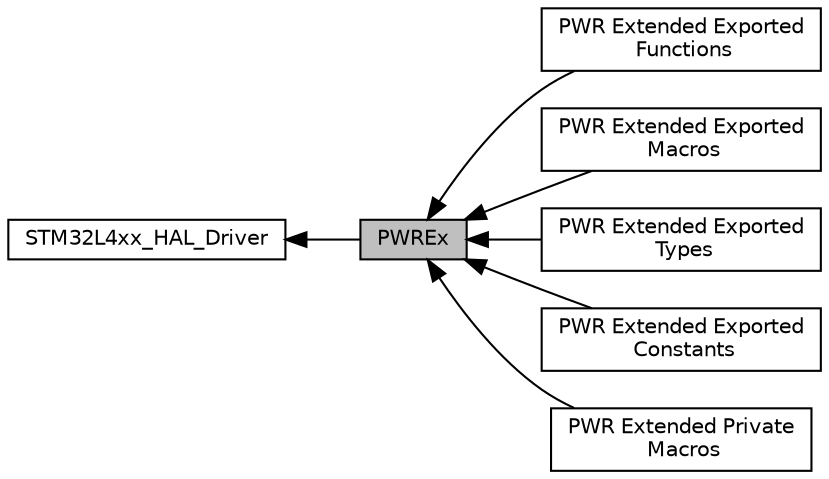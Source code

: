 digraph "PWREx"
{
  edge [fontname="Helvetica",fontsize="10",labelfontname="Helvetica",labelfontsize="10"];
  node [fontname="Helvetica",fontsize="10",shape=box];
  rankdir=LR;
  Node7 [label="PWR Extended Exported\l Functions",height=0.2,width=0.4,color="black", fillcolor="white", style="filled",URL="$group___p_w_r_ex___exported___functions.html",tooltip=" "];
  Node5 [label="PWR Extended Exported\l Macros",height=0.2,width=0.4,color="black", fillcolor="white", style="filled",URL="$group___p_w_r_ex___exported___macros.html",tooltip=" "];
  Node2 [label="STM32L4xx_HAL_Driver",height=0.2,width=0.4,color="black", fillcolor="white", style="filled",URL="$group___s_t_m32_l4xx___h_a_l___driver.html",tooltip=" "];
  Node1 [label="PWREx",height=0.2,width=0.4,color="black", fillcolor="grey75", style="filled", fontcolor="black",tooltip="PWR Extended HAL module driver."];
  Node3 [label="PWR Extended Exported\l Types",height=0.2,width=0.4,color="black", fillcolor="white", style="filled",URL="$group___p_w_r_ex___exported___types.html",tooltip=" "];
  Node4 [label="PWR Extended Exported\l Constants",height=0.2,width=0.4,color="black", fillcolor="white", style="filled",URL="$group___p_w_r_ex___exported___constants.html",tooltip=" "];
  Node6 [label="PWR Extended Private\l Macros",height=0.2,width=0.4,color="black", fillcolor="white", style="filled",URL="$group___p_w_r_ex___private___macros.html",tooltip=" "];
  Node2->Node1 [shape=plaintext, dir="back", style="solid"];
  Node1->Node3 [shape=plaintext, dir="back", style="solid"];
  Node1->Node4 [shape=plaintext, dir="back", style="solid"];
  Node1->Node5 [shape=plaintext, dir="back", style="solid"];
  Node1->Node6 [shape=plaintext, dir="back", style="solid"];
  Node1->Node7 [shape=plaintext, dir="back", style="solid"];
}
